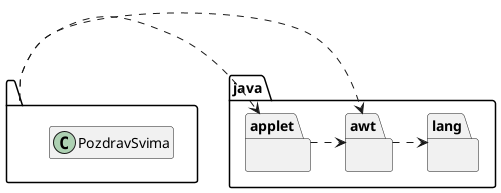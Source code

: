 @startuml test3

package UnnamedPackage as " " {
    class PozdravSvima
}
hide PozdravSvima members

package java {
    package applet {}
    package awt {}
    package lang {}
}

UnnamedPackage .r.> applet
UnnamedPackage .r.> awt
applet .r.> awt
awt .r.> lang

@enduml